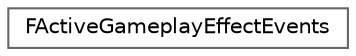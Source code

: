 digraph "Graphical Class Hierarchy"
{
 // INTERACTIVE_SVG=YES
 // LATEX_PDF_SIZE
  bgcolor="transparent";
  edge [fontname=Helvetica,fontsize=10,labelfontname=Helvetica,labelfontsize=10];
  node [fontname=Helvetica,fontsize=10,shape=box,height=0.2,width=0.4];
  rankdir="LR";
  Node0 [id="Node000000",label="FActiveGameplayEffectEvents",height=0.2,width=0.4,color="grey40", fillcolor="white", style="filled",URL="$d4/d67/structFActiveGameplayEffectEvents.html",tooltip="Callback struct for different types of gameplay effect changes."];
}

